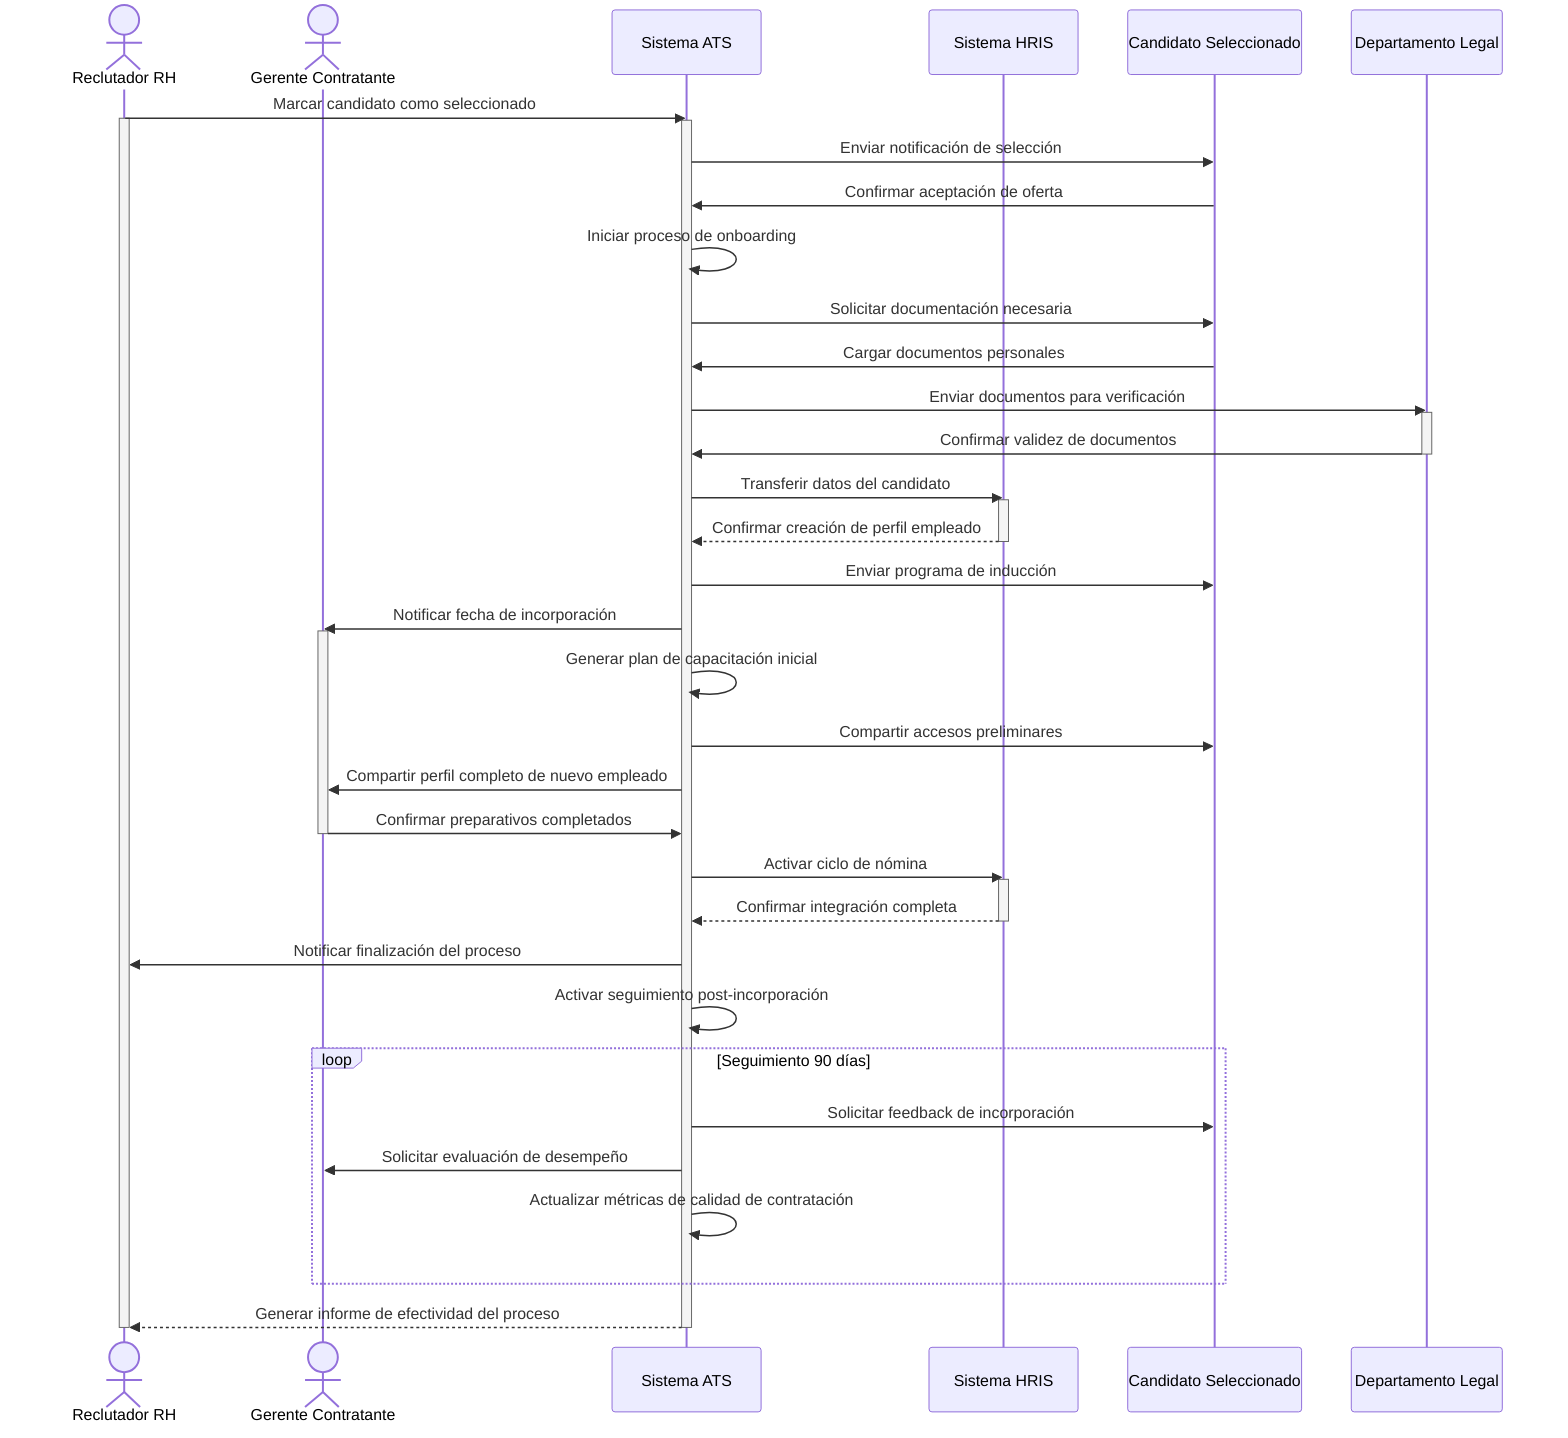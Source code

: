 sequenceDiagram
    actor RH as Reclutador RH
    actor MGR as Gerente Contratante
    participant ATS as Sistema ATS
    participant HRIS as Sistema HRIS
    participant CAN as Candidato Seleccionado
    participant LEGAL as Departamento Legal
    
    RH->>ATS: Marcar candidato como seleccionado
    activate RH
    activate ATS
    ATS->>CAN: Enviar notificación de selección
    CAN->>ATS: Confirmar aceptación de oferta
    
    ATS->>ATS: Iniciar proceso de onboarding
    ATS->>CAN: Solicitar documentación necesaria
    CAN->>ATS: Cargar documentos personales
    
    ATS->>LEGAL: Enviar documentos para verificación
    activate LEGAL
    LEGAL->>ATS: Confirmar validez de documentos
    deactivate LEGAL
    
    ATS->>HRIS: Transferir datos del candidato
    activate HRIS
    HRIS-->>ATS: Confirmar creación de perfil empleado
    deactivate HRIS
    
    ATS->>CAN: Enviar programa de inducción
    ATS->>MGR: Notificar fecha de incorporación
    activate MGR
    
    ATS->>ATS: Generar plan de capacitación inicial
    ATS->>CAN: Compartir accesos preliminares
    ATS->>MGR: Compartir perfil completo de nuevo empleado
    
    MGR->>ATS: Confirmar preparativos completados
    deactivate MGR
    
    ATS->>HRIS: Activar ciclo de nómina
    activate HRIS
    HRIS-->>ATS: Confirmar integración completa
    deactivate HRIS
    
    ATS->>RH: Notificar finalización del proceso
    ATS->>ATS: Activar seguimiento post-incorporación
    
    loop Seguimiento 90 días
        ATS->>CAN: Solicitar feedback de incorporación
        ATS->>MGR: Solicitar evaluación de desempeño
        ATS->>ATS: Actualizar métricas de calidad de contratación
    end
    
    ATS-->>RH: Generar informe de efectividad del proceso
    deactivate ATS
    deactivate RH